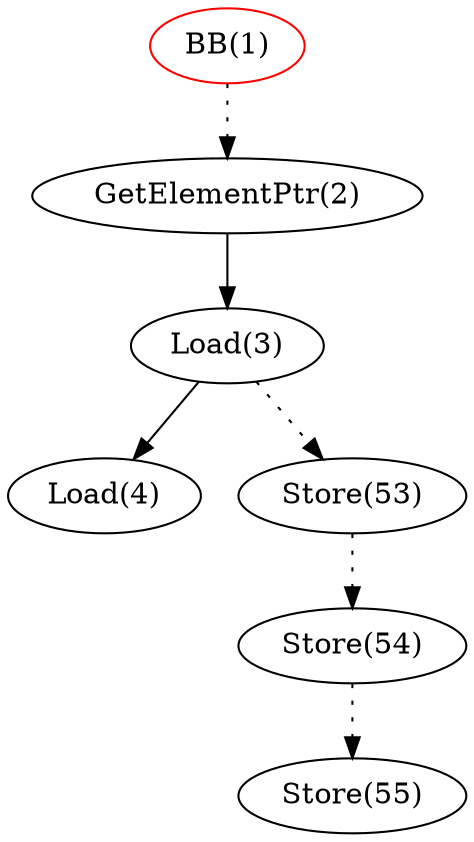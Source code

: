 digraph G {
1 [label="BB(1)", opcode="BB", color=red,ir="my___unk__1"];
2 [label="GetElementPtr(2)", opcode="GetElementPtr", color=black,ir="  %1 = getelementptr inbounds i8, i8* %vr.4, i64 %indvars.iv.in, !UID !1"];
1->2 [style=dotted];
3 [label="Load(3)", opcode="Load", color=black,ir="  %2 = load i8, i8* %1, align 1, !UID !2"];
4 [label="Load(4)", opcode="Store", color=black,ir="  %2 = load i8, i8* %1, align 1, !UID !3"];
54 [label="Store(54)", opcode="Store", color=black,ir="  %2 = load i8, i8* %1, align 1, !UID !54"];
2->3;
3->4;
3->53 [style=dotted];
53->54 [style=dotted];
54->57 [style=dotted];
53 [label="Store(53)", opcode="Store", color=black,ir="  store float %46, float* %48, align 4, !UID !52"];
57 [label="Store(55)", opcode="Store", color=black,ir="  store float %46, float* %48, align 4, !UID !LO !52"];
}
